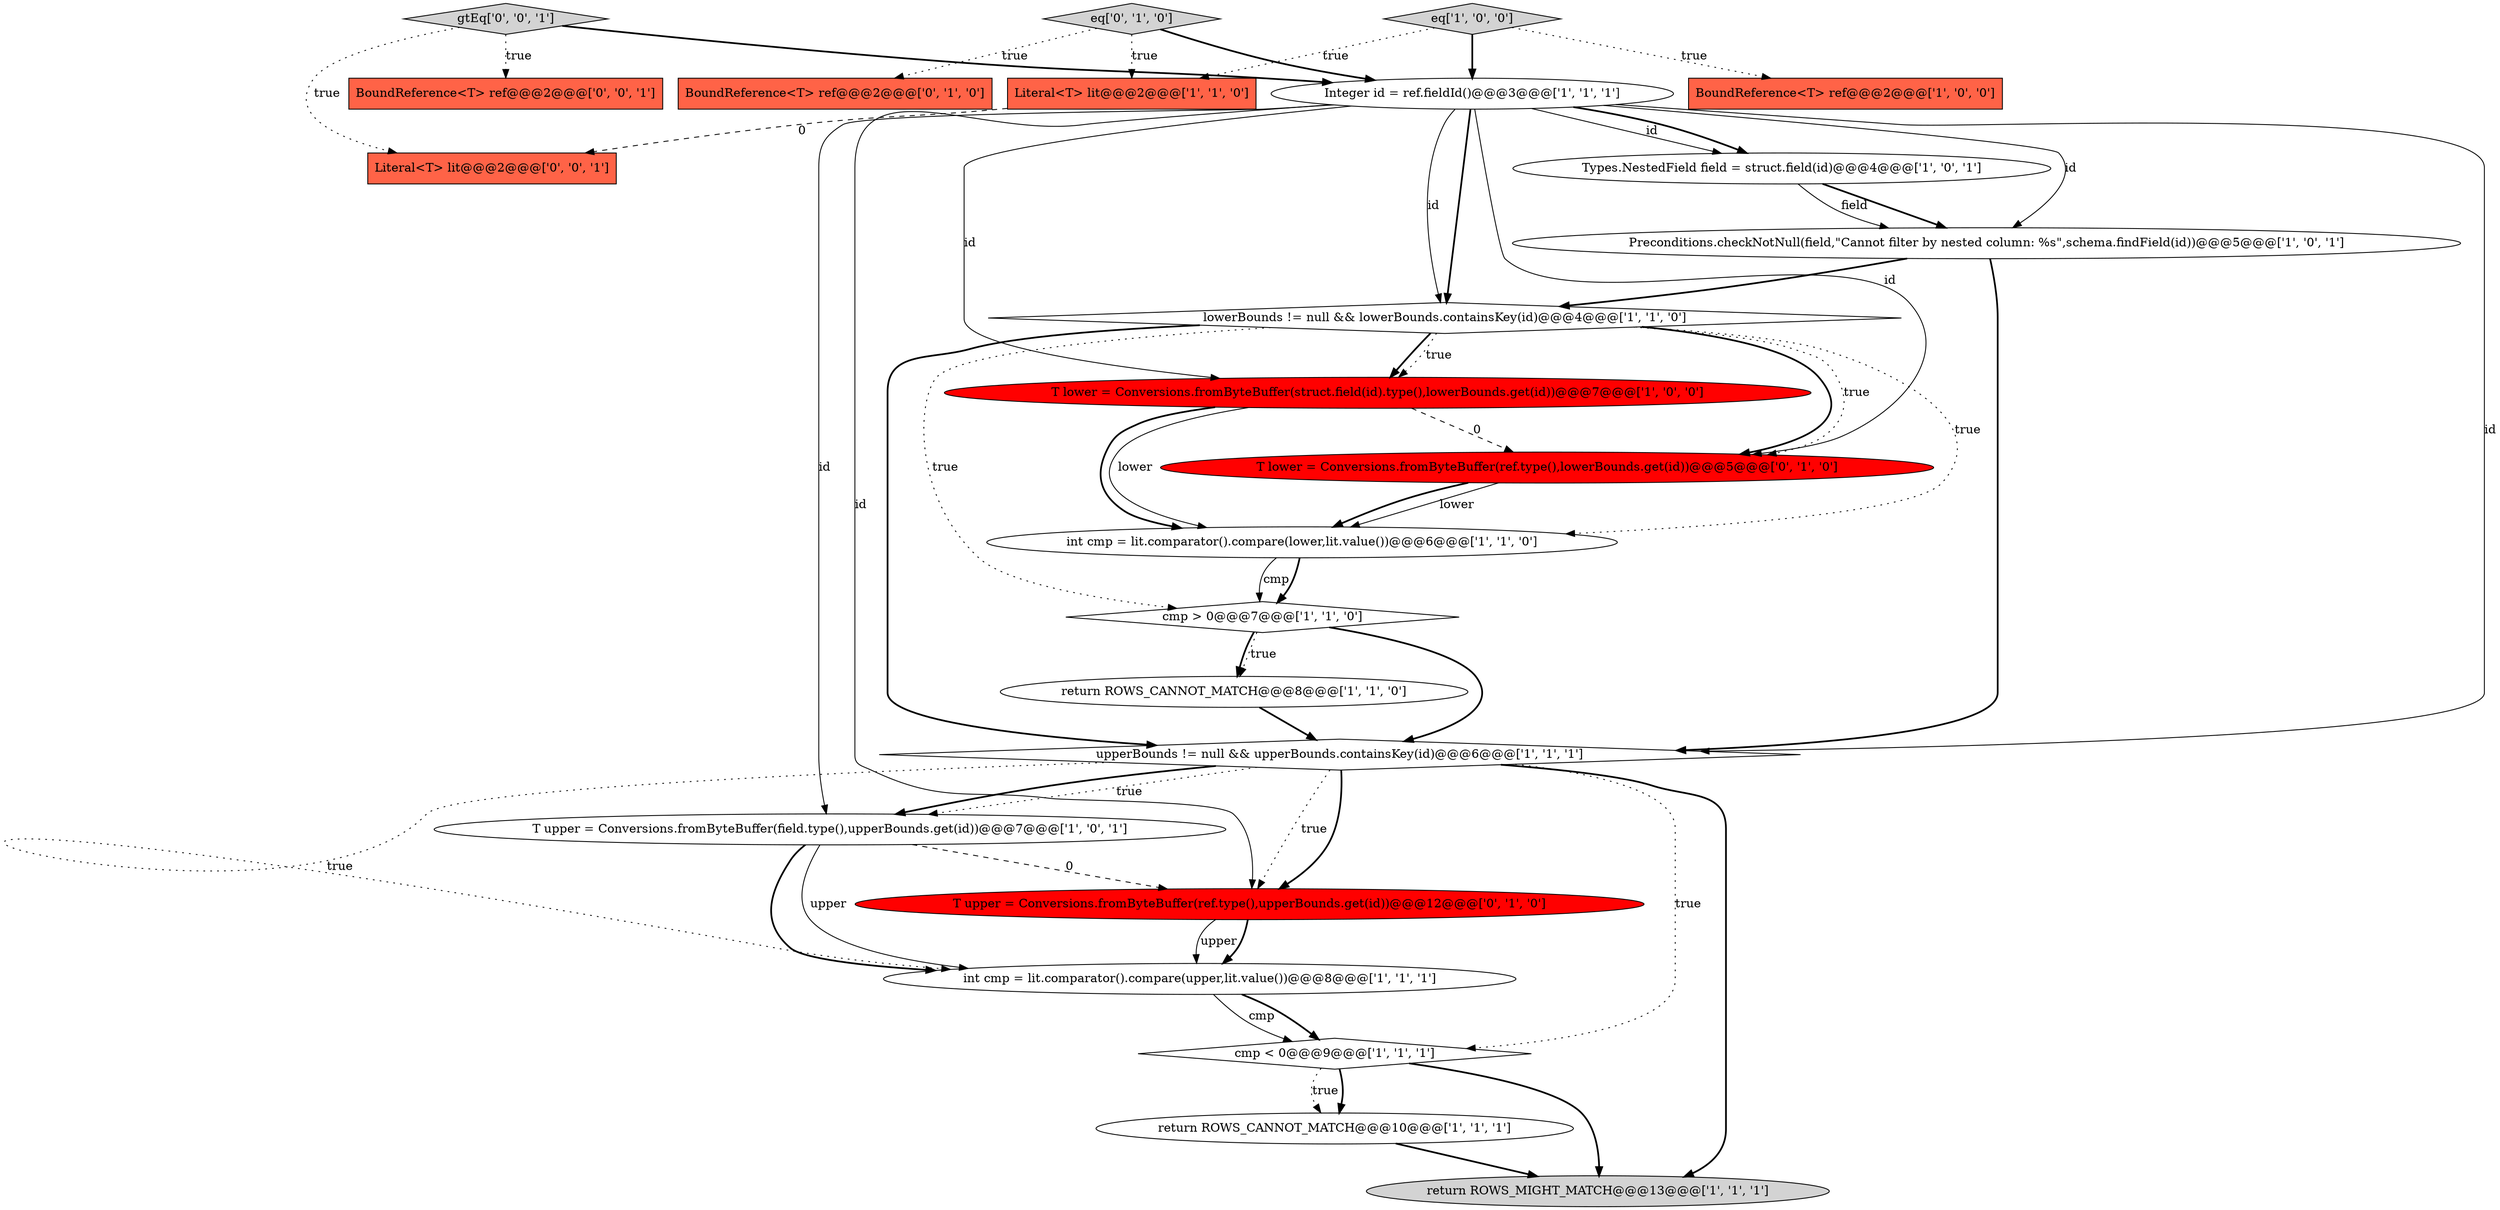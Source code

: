 digraph {
11 [style = filled, label = "Literal<T> lit@@@2@@@['1', '1', '0']", fillcolor = tomato, shape = box image = "AAA0AAABBB1BBB"];
20 [style = filled, label = "T lower = Conversions.fromByteBuffer(ref.type(),lowerBounds.get(id))@@@5@@@['0', '1', '0']", fillcolor = red, shape = ellipse image = "AAA1AAABBB2BBB"];
0 [style = filled, label = "BoundReference<T> ref@@@2@@@['1', '0', '0']", fillcolor = tomato, shape = box image = "AAA0AAABBB1BBB"];
19 [style = filled, label = "T upper = Conversions.fromByteBuffer(ref.type(),upperBounds.get(id))@@@12@@@['0', '1', '0']", fillcolor = red, shape = ellipse image = "AAA1AAABBB2BBB"];
8 [style = filled, label = "T upper = Conversions.fromByteBuffer(field.type(),upperBounds.get(id))@@@7@@@['1', '0', '1']", fillcolor = white, shape = ellipse image = "AAA0AAABBB1BBB"];
14 [style = filled, label = "int cmp = lit.comparator().compare(upper,lit.value())@@@8@@@['1', '1', '1']", fillcolor = white, shape = ellipse image = "AAA0AAABBB1BBB"];
12 [style = filled, label = "cmp > 0@@@7@@@['1', '1', '0']", fillcolor = white, shape = diamond image = "AAA0AAABBB1BBB"];
10 [style = filled, label = "int cmp = lit.comparator().compare(lower,lit.value())@@@6@@@['1', '1', '0']", fillcolor = white, shape = ellipse image = "AAA0AAABBB1BBB"];
2 [style = filled, label = "return ROWS_MIGHT_MATCH@@@13@@@['1', '1', '1']", fillcolor = lightgray, shape = ellipse image = "AAA0AAABBB1BBB"];
5 [style = filled, label = "Preconditions.checkNotNull(field,\"Cannot filter by nested column: %s\",schema.findField(id))@@@5@@@['1', '0', '1']", fillcolor = white, shape = ellipse image = "AAA0AAABBB1BBB"];
13 [style = filled, label = "upperBounds != null && upperBounds.containsKey(id)@@@6@@@['1', '1', '1']", fillcolor = white, shape = diamond image = "AAA0AAABBB1BBB"];
17 [style = filled, label = "BoundReference<T> ref@@@2@@@['0', '1', '0']", fillcolor = tomato, shape = box image = "AAA0AAABBB2BBB"];
21 [style = filled, label = "BoundReference<T> ref@@@2@@@['0', '0', '1']", fillcolor = tomato, shape = box image = "AAA0AAABBB3BBB"];
16 [style = filled, label = "Types.NestedField field = struct.field(id)@@@4@@@['1', '0', '1']", fillcolor = white, shape = ellipse image = "AAA0AAABBB1BBB"];
1 [style = filled, label = "lowerBounds != null && lowerBounds.containsKey(id)@@@4@@@['1', '1', '0']", fillcolor = white, shape = diamond image = "AAA0AAABBB1BBB"];
6 [style = filled, label = "return ROWS_CANNOT_MATCH@@@10@@@['1', '1', '1']", fillcolor = white, shape = ellipse image = "AAA0AAABBB1BBB"];
15 [style = filled, label = "cmp < 0@@@9@@@['1', '1', '1']", fillcolor = white, shape = diamond image = "AAA0AAABBB1BBB"];
22 [style = filled, label = "Literal<T> lit@@@2@@@['0', '0', '1']", fillcolor = tomato, shape = box image = "AAA0AAABBB3BBB"];
3 [style = filled, label = "return ROWS_CANNOT_MATCH@@@8@@@['1', '1', '0']", fillcolor = white, shape = ellipse image = "AAA0AAABBB1BBB"];
9 [style = filled, label = "Integer id = ref.fieldId()@@@3@@@['1', '1', '1']", fillcolor = white, shape = ellipse image = "AAA0AAABBB1BBB"];
7 [style = filled, label = "T lower = Conversions.fromByteBuffer(struct.field(id).type(),lowerBounds.get(id))@@@7@@@['1', '0', '0']", fillcolor = red, shape = ellipse image = "AAA1AAABBB1BBB"];
18 [style = filled, label = "eq['0', '1', '0']", fillcolor = lightgray, shape = diamond image = "AAA0AAABBB2BBB"];
4 [style = filled, label = "eq['1', '0', '0']", fillcolor = lightgray, shape = diamond image = "AAA0AAABBB1BBB"];
23 [style = filled, label = "gtEq['0', '0', '1']", fillcolor = lightgray, shape = diamond image = "AAA0AAABBB3BBB"];
7->10 [style = solid, label="lower"];
19->14 [style = solid, label="upper"];
4->9 [style = bold, label=""];
12->3 [style = dotted, label="true"];
8->19 [style = dashed, label="0"];
15->2 [style = bold, label=""];
20->10 [style = solid, label="lower"];
1->10 [style = dotted, label="true"];
23->22 [style = dotted, label="true"];
7->10 [style = bold, label=""];
9->16 [style = solid, label="id"];
4->0 [style = dotted, label="true"];
23->21 [style = dotted, label="true"];
9->7 [style = solid, label="id"];
11->22 [style = dashed, label="0"];
4->11 [style = dotted, label="true"];
8->14 [style = bold, label=""];
1->20 [style = bold, label=""];
13->19 [style = dotted, label="true"];
7->20 [style = dashed, label="0"];
15->6 [style = bold, label=""];
1->7 [style = bold, label=""];
1->13 [style = bold, label=""];
9->16 [style = bold, label=""];
14->15 [style = solid, label="cmp"];
20->10 [style = bold, label=""];
9->8 [style = solid, label="id"];
6->2 [style = bold, label=""];
1->7 [style = dotted, label="true"];
10->12 [style = solid, label="cmp"];
12->13 [style = bold, label=""];
5->1 [style = bold, label=""];
18->11 [style = dotted, label="true"];
9->1 [style = solid, label="id"];
13->19 [style = bold, label=""];
19->14 [style = bold, label=""];
9->19 [style = solid, label="id"];
13->8 [style = dotted, label="true"];
9->20 [style = solid, label="id"];
10->12 [style = bold, label=""];
15->6 [style = dotted, label="true"];
5->13 [style = bold, label=""];
1->12 [style = dotted, label="true"];
18->9 [style = bold, label=""];
9->5 [style = solid, label="id"];
16->5 [style = bold, label=""];
9->13 [style = solid, label="id"];
3->13 [style = bold, label=""];
8->14 [style = solid, label="upper"];
14->15 [style = bold, label=""];
13->15 [style = dotted, label="true"];
12->3 [style = bold, label=""];
18->17 [style = dotted, label="true"];
13->8 [style = bold, label=""];
9->1 [style = bold, label=""];
13->14 [style = dotted, label="true"];
23->9 [style = bold, label=""];
1->20 [style = dotted, label="true"];
16->5 [style = solid, label="field"];
13->2 [style = bold, label=""];
}
